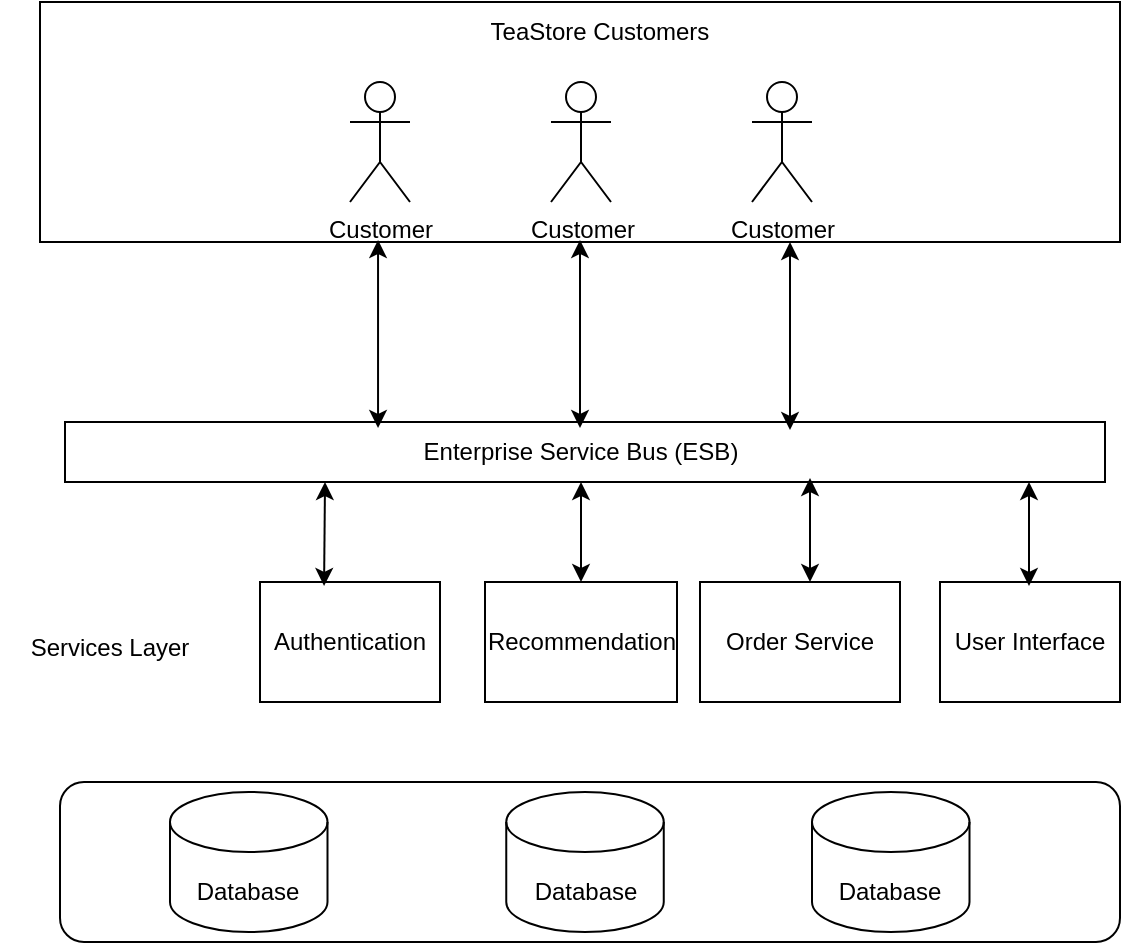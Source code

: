 <mxfile version="24.2.3" type="device">
  <diagram name="Page-1" id="gmy27h34zEKqvhndM0hi">
    <mxGraphModel dx="1434" dy="738" grid="1" gridSize="10" guides="1" tooltips="1" connect="1" arrows="1" fold="1" page="1" pageScale="1" pageWidth="827" pageHeight="1169" math="0" shadow="0">
      <root>
        <mxCell id="0" />
        <mxCell id="1" parent="0" />
        <mxCell id="3JXjni5HWg_23pnpxFX2-1" value="" style="rounded=0;whiteSpace=wrap;html=1;rotation=-180;" vertex="1" parent="1">
          <mxGeometry x="80" y="50" width="540" height="120" as="geometry" />
        </mxCell>
        <mxCell id="3JXjni5HWg_23pnpxFX2-2" value="TeaStore Customers" style="text;html=1;align=center;verticalAlign=middle;whiteSpace=wrap;rounded=0;" vertex="1" parent="1">
          <mxGeometry x="265" y="50" width="190" height="30" as="geometry" />
        </mxCell>
        <mxCell id="3JXjni5HWg_23pnpxFX2-3" value="Customer" style="shape=umlActor;verticalLabelPosition=bottom;verticalAlign=top;html=1;outlineConnect=0;" vertex="1" parent="1">
          <mxGeometry x="335.5" y="90" width="30" height="60" as="geometry" />
        </mxCell>
        <mxCell id="3JXjni5HWg_23pnpxFX2-8" value="Customer" style="shape=umlActor;verticalLabelPosition=bottom;verticalAlign=top;html=1;outlineConnect=0;" vertex="1" parent="1">
          <mxGeometry x="235" y="90" width="30" height="60" as="geometry" />
        </mxCell>
        <mxCell id="3JXjni5HWg_23pnpxFX2-11" value="" style="rounded=0;whiteSpace=wrap;html=1;rotation=-180;" vertex="1" parent="1">
          <mxGeometry x="92.5" y="260" width="520" height="30" as="geometry" />
        </mxCell>
        <mxCell id="3JXjni5HWg_23pnpxFX2-13" value="Enterprise Service Bus (ESB)" style="text;html=1;align=center;verticalAlign=middle;whiteSpace=wrap;rounded=0;" vertex="1" parent="1">
          <mxGeometry x="265" y="260" width="171" height="30" as="geometry" />
        </mxCell>
        <mxCell id="3JXjni5HWg_23pnpxFX2-17" value="Customer" style="shape=umlActor;verticalLabelPosition=bottom;verticalAlign=top;html=1;outlineConnect=0;" vertex="1" parent="1">
          <mxGeometry x="436" y="90" width="30" height="60" as="geometry" />
        </mxCell>
        <mxCell id="3JXjni5HWg_23pnpxFX2-18" value="Authentication" style="rounded=0;whiteSpace=wrap;html=1;" vertex="1" parent="1">
          <mxGeometry x="190" y="340" width="90" height="60" as="geometry" />
        </mxCell>
        <mxCell id="3JXjni5HWg_23pnpxFX2-19" value="Recommendation" style="rounded=0;whiteSpace=wrap;html=1;" vertex="1" parent="1">
          <mxGeometry x="302.5" y="340" width="96" height="60" as="geometry" />
        </mxCell>
        <mxCell id="3JXjni5HWg_23pnpxFX2-20" value="User Interface" style="rounded=0;whiteSpace=wrap;html=1;" vertex="1" parent="1">
          <mxGeometry x="530" y="340" width="90" height="60" as="geometry" />
        </mxCell>
        <mxCell id="3JXjni5HWg_23pnpxFX2-21" value="Order Service" style="rounded=0;whiteSpace=wrap;html=1;" vertex="1" parent="1">
          <mxGeometry x="410" y="340" width="100" height="60" as="geometry" />
        </mxCell>
        <mxCell id="3JXjni5HWg_23pnpxFX2-29" value="Services Layer&lt;div&gt;&lt;br&gt;&lt;/div&gt;" style="text;html=1;align=center;verticalAlign=middle;whiteSpace=wrap;rounded=0;" vertex="1" parent="1">
          <mxGeometry x="60" y="380" width="110" as="geometry" />
        </mxCell>
        <mxCell id="3JXjni5HWg_23pnpxFX2-30" value="" style="rounded=1;whiteSpace=wrap;html=1;" vertex="1" parent="1">
          <mxGeometry x="90" y="440" width="530" height="80" as="geometry" />
        </mxCell>
        <mxCell id="3JXjni5HWg_23pnpxFX2-31" value="" style="shape=cylinder3;whiteSpace=wrap;html=1;boundedLbl=1;backgroundOutline=1;size=15;" vertex="1" parent="1">
          <mxGeometry x="145" y="445" width="78.75" height="70" as="geometry" />
        </mxCell>
        <mxCell id="3JXjni5HWg_23pnpxFX2-34" value="Database" style="text;html=1;align=center;verticalAlign=middle;whiteSpace=wrap;rounded=0;" vertex="1" parent="1">
          <mxGeometry x="154.38" y="480" width="60" height="30" as="geometry" />
        </mxCell>
        <mxCell id="3JXjni5HWg_23pnpxFX2-35" value="" style="shape=cylinder3;whiteSpace=wrap;html=1;boundedLbl=1;backgroundOutline=1;size=15;" vertex="1" parent="1">
          <mxGeometry x="313.13" y="445" width="78.75" height="70" as="geometry" />
        </mxCell>
        <mxCell id="3JXjni5HWg_23pnpxFX2-36" value="" style="shape=cylinder3;whiteSpace=wrap;html=1;boundedLbl=1;backgroundOutline=1;size=15;" vertex="1" parent="1">
          <mxGeometry x="466" y="445" width="78.75" height="70" as="geometry" />
        </mxCell>
        <mxCell id="3JXjni5HWg_23pnpxFX2-37" value="Database" style="text;html=1;align=center;verticalAlign=middle;whiteSpace=wrap;rounded=0;" vertex="1" parent="1">
          <mxGeometry x="322.5" y="480" width="60" height="30" as="geometry" />
        </mxCell>
        <mxCell id="3JXjni5HWg_23pnpxFX2-38" value="Database" style="text;html=1;align=center;verticalAlign=middle;whiteSpace=wrap;rounded=0;" vertex="1" parent="1">
          <mxGeometry x="475.38" y="480" width="60" height="30" as="geometry" />
        </mxCell>
        <mxCell id="3JXjni5HWg_23pnpxFX2-39" value="" style="endArrow=classic;startArrow=classic;html=1;rounded=0;entryX=0.5;entryY=1;entryDx=0;entryDy=0;exitX=0.5;exitY=0;exitDx=0;exitDy=0;" edge="1" parent="1" source="3JXjni5HWg_23pnpxFX2-19" target="3JXjni5HWg_23pnpxFX2-13">
          <mxGeometry width="50" height="50" relative="1" as="geometry">
            <mxPoint x="390" y="410" as="sourcePoint" />
            <mxPoint x="440" y="360" as="targetPoint" />
          </mxGeometry>
        </mxCell>
        <mxCell id="3JXjni5HWg_23pnpxFX2-40" value="" style="endArrow=classic;startArrow=classic;html=1;rounded=0;entryX=0.75;entryY=0;entryDx=0;entryDy=0;exitX=0.356;exitY=0.033;exitDx=0;exitDy=0;exitPerimeter=0;" edge="1" parent="1" source="3JXjni5HWg_23pnpxFX2-18" target="3JXjni5HWg_23pnpxFX2-11">
          <mxGeometry width="50" height="50" relative="1" as="geometry">
            <mxPoint x="390" y="410" as="sourcePoint" />
            <mxPoint x="440" y="360" as="targetPoint" />
          </mxGeometry>
        </mxCell>
        <mxCell id="3JXjni5HWg_23pnpxFX2-41" value="" style="endArrow=classic;startArrow=classic;html=1;rounded=0;entryX=0.75;entryY=0;entryDx=0;entryDy=0;exitX=0.356;exitY=0.033;exitDx=0;exitDy=0;exitPerimeter=0;" edge="1" parent="1">
          <mxGeometry width="50" height="50" relative="1" as="geometry">
            <mxPoint x="465" y="340" as="sourcePoint" />
            <mxPoint x="465" y="288" as="targetPoint" />
          </mxGeometry>
        </mxCell>
        <mxCell id="3JXjni5HWg_23pnpxFX2-42" value="" style="endArrow=classic;startArrow=classic;html=1;rounded=0;entryX=0.75;entryY=0;entryDx=0;entryDy=0;exitX=0.356;exitY=0.033;exitDx=0;exitDy=0;exitPerimeter=0;" edge="1" parent="1">
          <mxGeometry width="50" height="50" relative="1" as="geometry">
            <mxPoint x="574.5" y="342" as="sourcePoint" />
            <mxPoint x="574.5" y="290" as="targetPoint" />
          </mxGeometry>
        </mxCell>
        <mxCell id="3JXjni5HWg_23pnpxFX2-43" value="" style="endArrow=classic;startArrow=classic;html=1;rounded=0;entryX=0.687;entryY=0.008;entryDx=0;entryDy=0;entryPerimeter=0;exitX=0.699;exitY=0.9;exitDx=0;exitDy=0;exitPerimeter=0;" edge="1" parent="1" source="3JXjni5HWg_23pnpxFX2-11" target="3JXjni5HWg_23pnpxFX2-1">
          <mxGeometry width="50" height="50" relative="1" as="geometry">
            <mxPoint x="252" y="260" as="sourcePoint" />
            <mxPoint x="252" y="320" as="targetPoint" />
          </mxGeometry>
        </mxCell>
        <mxCell id="3JXjni5HWg_23pnpxFX2-44" value="" style="endArrow=classic;startArrow=classic;html=1;rounded=0;entryX=0.687;entryY=0.008;entryDx=0;entryDy=0;entryPerimeter=0;exitX=0.699;exitY=0.9;exitDx=0;exitDy=0;exitPerimeter=0;" edge="1" parent="1">
          <mxGeometry width="50" height="50" relative="1" as="geometry">
            <mxPoint x="350" y="263" as="sourcePoint" />
            <mxPoint x="350" y="169" as="targetPoint" />
          </mxGeometry>
        </mxCell>
        <mxCell id="3JXjni5HWg_23pnpxFX2-45" value="" style="endArrow=classic;startArrow=classic;html=1;rounded=0;entryX=0.687;entryY=0.008;entryDx=0;entryDy=0;entryPerimeter=0;exitX=0.699;exitY=0.9;exitDx=0;exitDy=0;exitPerimeter=0;" edge="1" parent="1">
          <mxGeometry width="50" height="50" relative="1" as="geometry">
            <mxPoint x="455" y="264" as="sourcePoint" />
            <mxPoint x="455" y="170" as="targetPoint" />
          </mxGeometry>
        </mxCell>
      </root>
    </mxGraphModel>
  </diagram>
</mxfile>
